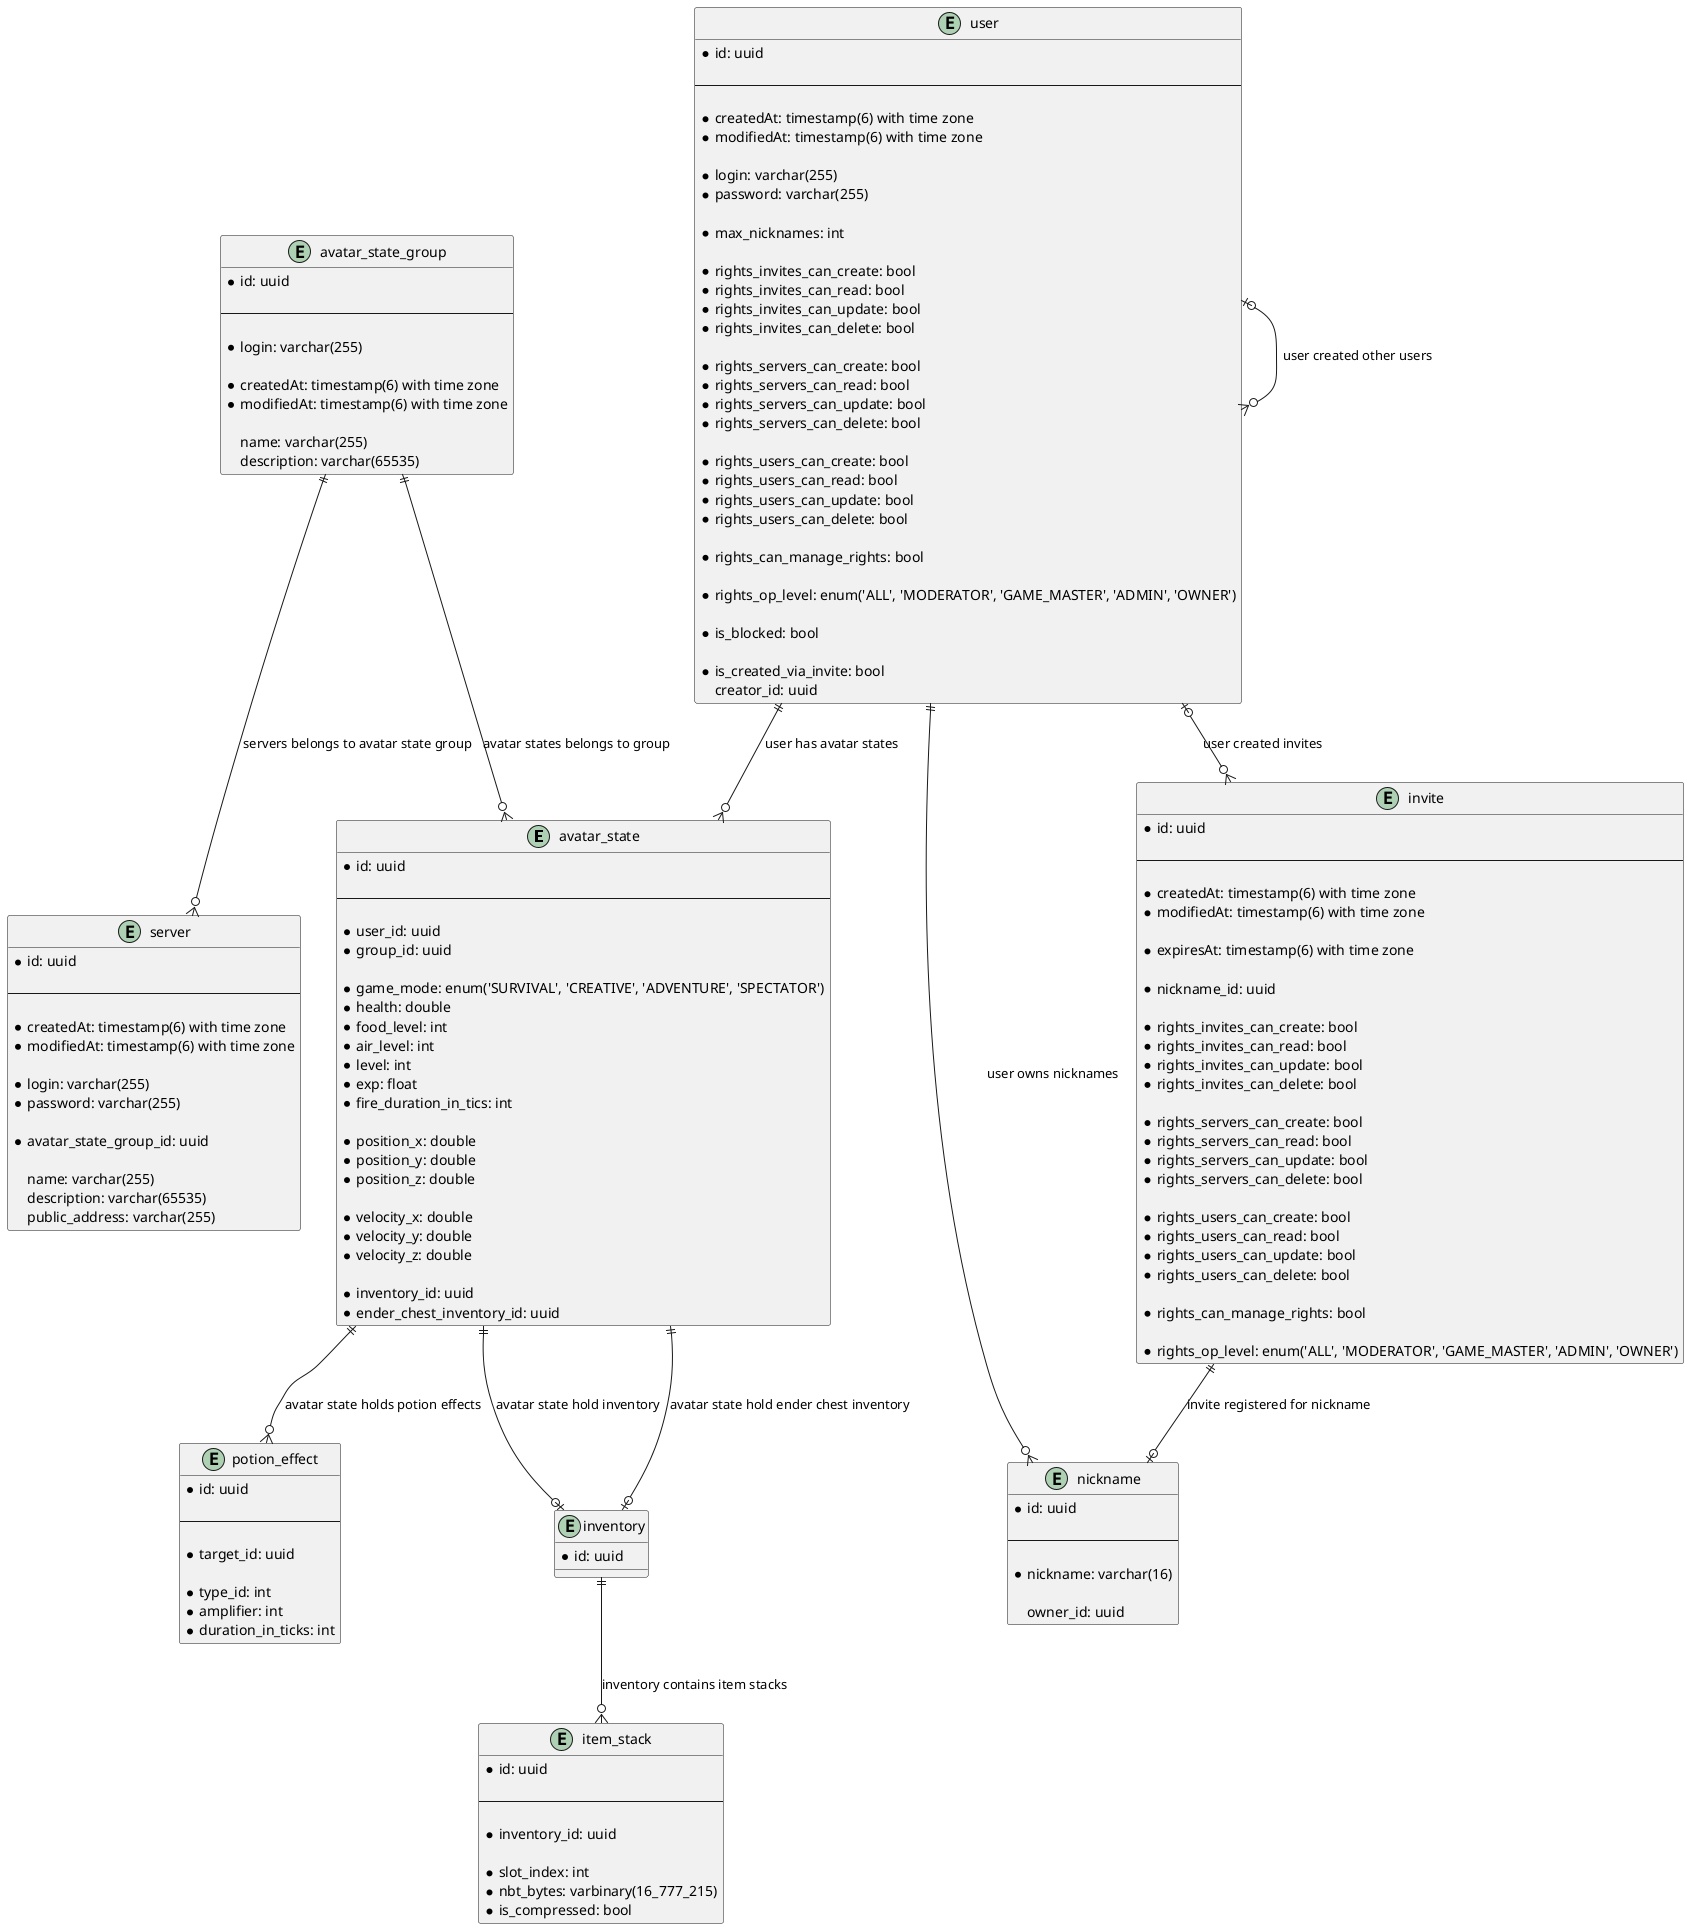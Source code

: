 @startuml

entity avatar_state {
    * id: uuid

    --

    * user_id: uuid
    * group_id: uuid

    * game_mode: enum('SURVIVAL', 'CREATIVE', 'ADVENTURE', 'SPECTATOR')
    * health: double
    * food_level: int
    * air_level: int
    * level: int
    * exp: float
    * fire_duration_in_tics: int

    * position_x: double
    * position_y: double
    * position_z: double

    * velocity_x: double
    * velocity_y: double
    * velocity_z: double

    * inventory_id: uuid
    * ender_chest_inventory_id: uuid
}

entity avatar_state_group {
    * id: uuid

    --

    * login: varchar(255)

    * createdAt: timestamp(6) with time zone
    * modifiedAt: timestamp(6) with time zone

    name: varchar(255)
    description: varchar(65535)
}

entity inventory {
    * id: uuid
}

entity invite {
    * id: uuid

    --

    * createdAt: timestamp(6) with time zone
    * modifiedAt: timestamp(6) with time zone

    * expiresAt: timestamp(6) with time zone

    * nickname_id: uuid

    * rights_invites_can_create: bool
    * rights_invites_can_read: bool
    * rights_invites_can_update: bool
    * rights_invites_can_delete: bool

    * rights_servers_can_create: bool
    * rights_servers_can_read: bool
    * rights_servers_can_update: bool
    * rights_servers_can_delete: bool

    * rights_users_can_create: bool
    * rights_users_can_read: bool
    * rights_users_can_update: bool
    * rights_users_can_delete: bool

    * rights_can_manage_rights: bool

    * rights_op_level: enum('ALL', 'MODERATOR', 'GAME_MASTER', 'ADMIN', 'OWNER')
}

entity item_stack {
    * id: uuid

    --

    * inventory_id: uuid

    * slot_index: int
    * nbt_bytes: varbinary(16_777_215)
    * is_compressed: bool
}

entity nickname {
    * id: uuid

    --

    * nickname: varchar(16)

    owner_id: uuid
}

entity potion_effect {
    * id: uuid

    --

    * target_id: uuid

    * type_id: int
    * amplifier: int
    * duration_in_ticks: int
}

entity server {
    * id: uuid

    --

    * createdAt: timestamp(6) with time zone
    * modifiedAt: timestamp(6) with time zone

    * login: varchar(255)
    * password: varchar(255)

    * avatar_state_group_id: uuid

    name: varchar(255)
    description: varchar(65535)
    public_address: varchar(255)
}

entity user {
    * id: uuid

    --

    * createdAt: timestamp(6) with time zone
    * modifiedAt: timestamp(6) with time zone

    * login: varchar(255)
    * password: varchar(255)

    * max_nicknames: int

    * rights_invites_can_create: bool
    * rights_invites_can_read: bool
    * rights_invites_can_update: bool
    * rights_invites_can_delete: bool

    * rights_servers_can_create: bool
    * rights_servers_can_read: bool
    * rights_servers_can_update: bool
    * rights_servers_can_delete: bool

    * rights_users_can_create: bool
    * rights_users_can_read: bool
    * rights_users_can_update: bool
    * rights_users_can_delete: bool

    * rights_can_manage_rights: bool

    * rights_op_level: enum('ALL', 'MODERATOR', 'GAME_MASTER', 'ADMIN', 'OWNER')

    * is_blocked: bool

    * is_created_via_invite: bool
    creator_id: uuid
}

user |o--o{ user : user created other users
user ||--o{ nickname : user owns nicknames
user |o--o{ invite : user created invites
user ||--o{ avatar_state : user has avatar states

avatar_state_group ||--o{ avatar_state : avatar states belongs to group
avatar_state_group ||--o{ server : servers belongs to avatar state group

avatar_state ||--o{ potion_effect : avatar state holds potion effects
avatar_state ||--o| inventory : avatar state hold inventory
avatar_state ||--o| inventory : avatar state hold ender chest inventory

inventory ||--o{ item_stack : inventory contains item stacks

invite ||--o| nickname : invite registered for nickname

@enduml
